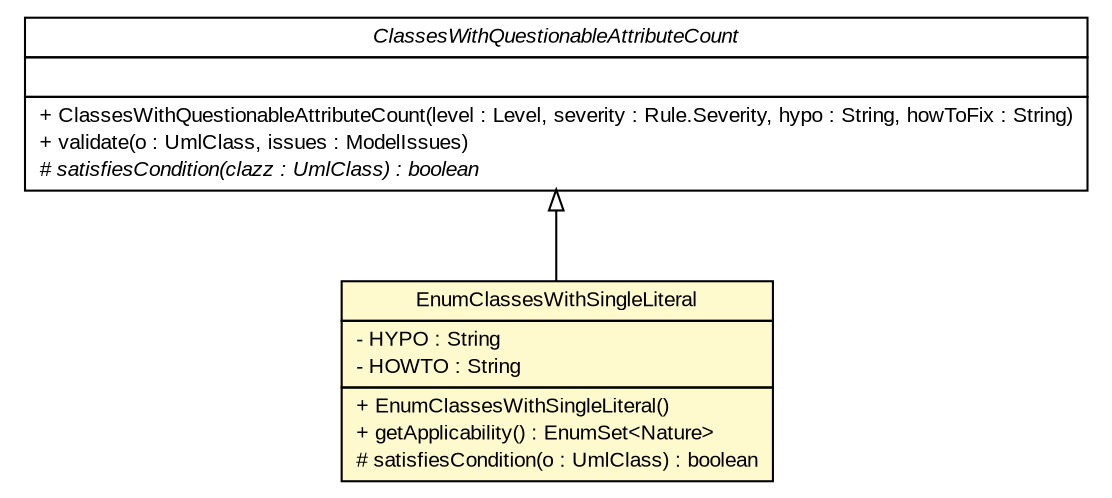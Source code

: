 #!/usr/local/bin/dot
#
# Class diagram 
# Generated by UMLGraph version R5_6_6-6-g3bdff0 (http://www.umlgraph.org/)
#

digraph G {
	edge [fontname="arial",fontsize=10,labelfontname="arial",labelfontsize=10];
	node [fontname="arial",fontsize=10,shape=plaintext];
	nodesep=0.25;
	ranksep=0.5;
	// org.tanjakostic.jcleancim.validation.ClassValidator.ClassesWithQuestionableAttributeCount
	c77400 [label=<<table title="org.tanjakostic.jcleancim.validation.ClassValidator.ClassesWithQuestionableAttributeCount" border="0" cellborder="1" cellspacing="0" cellpadding="2" port="p" href="./ClassValidator.ClassesWithQuestionableAttributeCount.html">
		<tr><td><table border="0" cellspacing="0" cellpadding="1">
<tr><td align="center" balign="center"><font face="Arial Italic"> ClassesWithQuestionableAttributeCount </font></td></tr>
		</table></td></tr>
		<tr><td><table border="0" cellspacing="0" cellpadding="1">
<tr><td align="left" balign="left">  </td></tr>
		</table></td></tr>
		<tr><td><table border="0" cellspacing="0" cellpadding="1">
<tr><td align="left" balign="left"> + ClassesWithQuestionableAttributeCount(level : Level, severity : Rule.Severity, hypo : String, howToFix : String) </td></tr>
<tr><td align="left" balign="left"> + validate(o : UmlClass, issues : ModelIssues) </td></tr>
<tr><td align="left" balign="left"><font face="Arial Italic" point-size="10.0"> # satisfiesCondition(clazz : UmlClass) : boolean </font></td></tr>
		</table></td></tr>
		</table>>, URL="./ClassValidator.ClassesWithQuestionableAttributeCount.html", fontname="arial", fontcolor="black", fontsize=10.0];
	// org.tanjakostic.jcleancim.validation.ClassValidator.EnumClassesWithSingleLiteral
	c77403 [label=<<table title="org.tanjakostic.jcleancim.validation.ClassValidator.EnumClassesWithSingleLiteral" border="0" cellborder="1" cellspacing="0" cellpadding="2" port="p" bgcolor="lemonChiffon" href="./ClassValidator.EnumClassesWithSingleLiteral.html">
		<tr><td><table border="0" cellspacing="0" cellpadding="1">
<tr><td align="center" balign="center"> EnumClassesWithSingleLiteral </td></tr>
		</table></td></tr>
		<tr><td><table border="0" cellspacing="0" cellpadding="1">
<tr><td align="left" balign="left"> - HYPO : String </td></tr>
<tr><td align="left" balign="left"> - HOWTO : String </td></tr>
		</table></td></tr>
		<tr><td><table border="0" cellspacing="0" cellpadding="1">
<tr><td align="left" balign="left"> + EnumClassesWithSingleLiteral() </td></tr>
<tr><td align="left" balign="left"> + getApplicability() : EnumSet&lt;Nature&gt; </td></tr>
<tr><td align="left" balign="left"> # satisfiesCondition(o : UmlClass) : boolean </td></tr>
		</table></td></tr>
		</table>>, URL="./ClassValidator.EnumClassesWithSingleLiteral.html", fontname="arial", fontcolor="black", fontsize=10.0];
	//org.tanjakostic.jcleancim.validation.ClassValidator.EnumClassesWithSingleLiteral extends org.tanjakostic.jcleancim.validation.ClassValidator.ClassesWithQuestionableAttributeCount
	c77400:p -> c77403:p [dir=back,arrowtail=empty];
}

